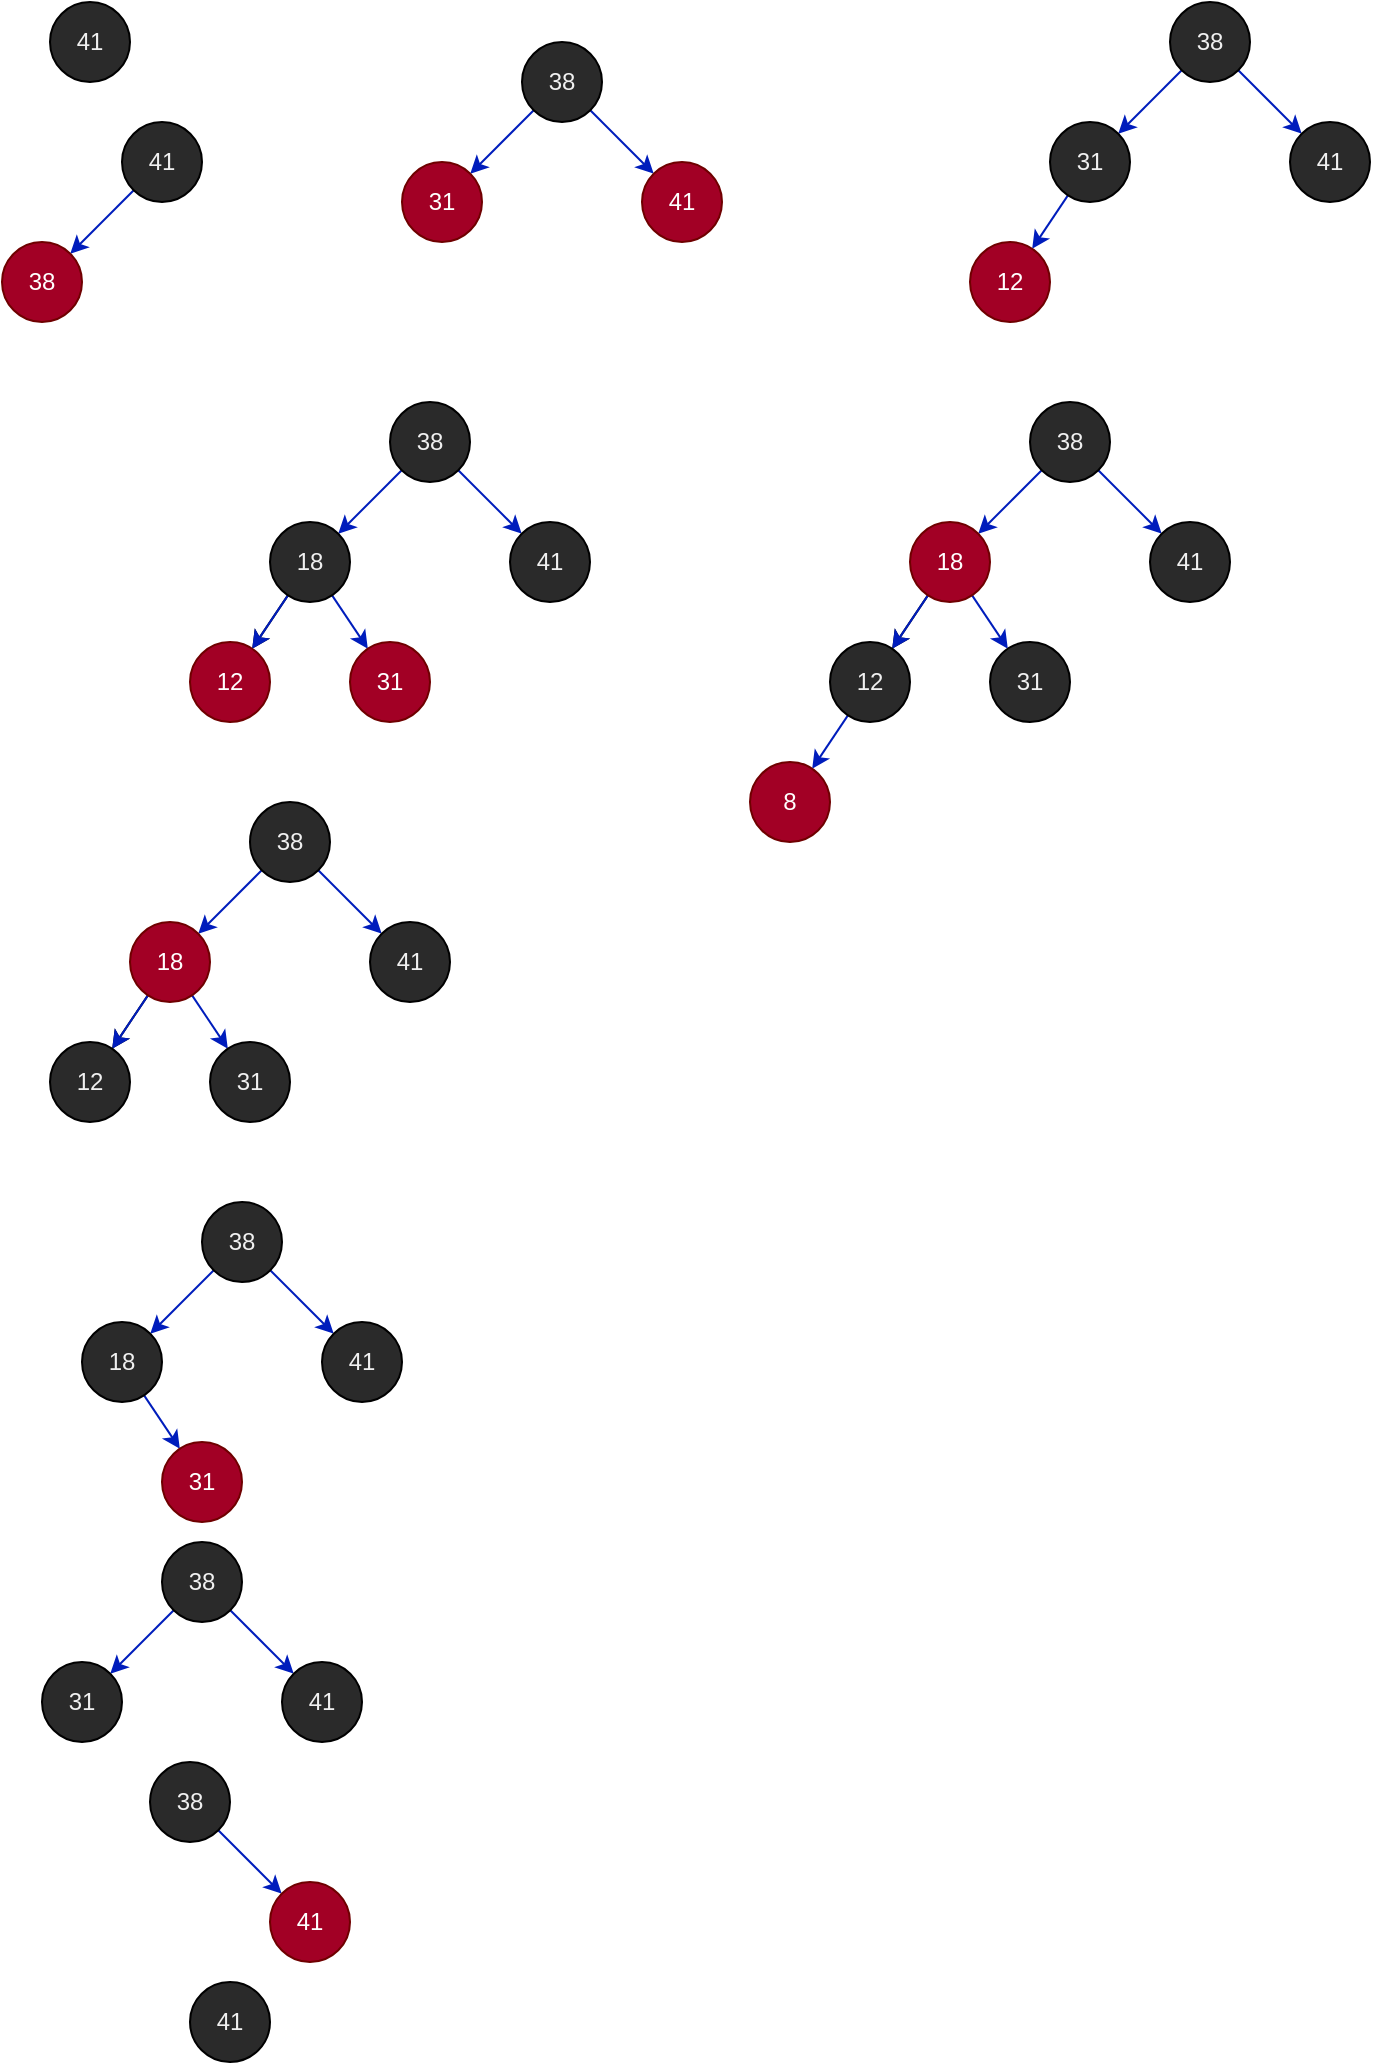 <mxfile>
    <diagram id="Y1CyjDUYdALjf96n-0KP" name="Página-1">
        <mxGraphModel dx="1416" dy="1129" grid="1" gridSize="10" guides="1" tooltips="1" connect="1" arrows="1" fold="1" page="1" pageScale="1" pageWidth="827" pageHeight="1169" background="#ffffff" math="0" shadow="0">
            <root>
                <mxCell id="0"/>
                <mxCell id="1" parent="0"/>
                <mxCell id="4" value="" style="edgeStyle=none;html=1;fillColor=#0050ef;strokeColor=#001DBC;" parent="1" source="2" target="3" edge="1">
                    <mxGeometry relative="1" as="geometry"/>
                </mxCell>
                <mxCell id="2" value="41" style="ellipse;whiteSpace=wrap;html=1;aspect=fixed;fillColor=#2A2A2A;shadow=0;fontColor=#F0F0F0;" parent="1" vertex="1">
                    <mxGeometry x="120" y="100" width="40" height="40" as="geometry"/>
                </mxCell>
                <mxCell id="3" value="38&lt;br&gt;" style="ellipse;whiteSpace=wrap;html=1;aspect=fixed;fillColor=#a20025;fontColor=#ffffff;strokeColor=#6F0000;" parent="1" vertex="1">
                    <mxGeometry x="60" y="160" width="40" height="40" as="geometry"/>
                </mxCell>
                <mxCell id="5" value="41" style="ellipse;whiteSpace=wrap;html=1;aspect=fixed;fillColor=#2A2A2A;shadow=0;fontColor=#F0F0F0;" parent="1" vertex="1">
                    <mxGeometry x="84" y="40" width="40" height="40" as="geometry"/>
                </mxCell>
                <mxCell id="6" value="" style="edgeStyle=none;html=1;fillColor=#0050ef;strokeColor=#001DBC;" parent="1" source="7" target="8" edge="1">
                    <mxGeometry relative="1" as="geometry"/>
                </mxCell>
                <mxCell id="10" value="" style="edgeStyle=none;html=1;fillColor=#0050ef;strokeColor=#001DBC;" parent="1" source="7" target="9" edge="1">
                    <mxGeometry relative="1" as="geometry"/>
                </mxCell>
                <mxCell id="7" value="38" style="ellipse;whiteSpace=wrap;html=1;aspect=fixed;fillColor=#2A2A2A;shadow=0;fontColor=#F0F0F0;" parent="1" vertex="1">
                    <mxGeometry x="320" y="60" width="40" height="40" as="geometry"/>
                </mxCell>
                <mxCell id="8" value="31" style="ellipse;whiteSpace=wrap;html=1;aspect=fixed;fillColor=#a20025;fontColor=#ffffff;strokeColor=#6F0000;" parent="1" vertex="1">
                    <mxGeometry x="260" y="120" width="40" height="40" as="geometry"/>
                </mxCell>
                <mxCell id="9" value="41" style="ellipse;whiteSpace=wrap;html=1;aspect=fixed;fillColor=#a20025;fontColor=#ffffff;strokeColor=#6F0000;" parent="1" vertex="1">
                    <mxGeometry x="380" y="120" width="40" height="40" as="geometry"/>
                </mxCell>
                <mxCell id="11" value="" style="edgeStyle=none;html=1;fillColor=#0050ef;strokeColor=#001DBC;" parent="1" source="13" target="14" edge="1">
                    <mxGeometry relative="1" as="geometry"/>
                </mxCell>
                <mxCell id="12" value="" style="edgeStyle=none;html=1;fillColor=#0050ef;strokeColor=#001DBC;" parent="1" source="13" target="15" edge="1">
                    <mxGeometry relative="1" as="geometry"/>
                </mxCell>
                <mxCell id="13" value="38" style="ellipse;whiteSpace=wrap;html=1;aspect=fixed;fillColor=#2A2A2A;shadow=0;fontColor=#F0F0F0;" parent="1" vertex="1">
                    <mxGeometry x="644" y="40" width="40" height="40" as="geometry"/>
                </mxCell>
                <mxCell id="17" value="" style="edgeStyle=none;html=1;fillColor=#0050ef;strokeColor=#001DBC;" parent="1" source="14" target="16" edge="1">
                    <mxGeometry relative="1" as="geometry"/>
                </mxCell>
                <mxCell id="14" value="31" style="ellipse;whiteSpace=wrap;html=1;aspect=fixed;fillColor=#2A2A2A;shadow=0;fontColor=#F0F0F0;" parent="1" vertex="1">
                    <mxGeometry x="584" y="100" width="40" height="40" as="geometry"/>
                </mxCell>
                <mxCell id="15" value="41" style="ellipse;whiteSpace=wrap;html=1;aspect=fixed;fillColor=#2A2A2A;shadow=0;fontColor=#F0F0F0;" parent="1" vertex="1">
                    <mxGeometry x="704" y="100" width="40" height="40" as="geometry"/>
                </mxCell>
                <mxCell id="16" value="12" style="ellipse;whiteSpace=wrap;html=1;aspect=fixed;fillColor=#a20025;fontColor=#ffffff;strokeColor=#6F0000;" parent="1" vertex="1">
                    <mxGeometry x="544" y="160" width="40" height="40" as="geometry"/>
                </mxCell>
                <mxCell id="18" value="" style="edgeStyle=none;html=1;fillColor=#0050ef;strokeColor=#001DBC;" parent="1" source="20" target="22" edge="1">
                    <mxGeometry relative="1" as="geometry"/>
                </mxCell>
                <mxCell id="19" value="" style="edgeStyle=none;html=1;fillColor=#0050ef;strokeColor=#001DBC;" parent="1" source="20" target="23" edge="1">
                    <mxGeometry relative="1" as="geometry"/>
                </mxCell>
                <mxCell id="20" value="38" style="ellipse;whiteSpace=wrap;html=1;aspect=fixed;fillColor=#2A2A2A;shadow=0;fontColor=#F0F0F0;" parent="1" vertex="1">
                    <mxGeometry x="254" y="240" width="40" height="40" as="geometry"/>
                </mxCell>
                <mxCell id="21" value="" style="edgeStyle=none;html=1;" parent="1" source="22" target="24" edge="1">
                    <mxGeometry relative="1" as="geometry"/>
                </mxCell>
                <mxCell id="25" value="" style="edgeStyle=none;html=1;fillColor=#0050ef;strokeColor=#001DBC;" parent="1" source="22" target="24" edge="1">
                    <mxGeometry relative="1" as="geometry"/>
                </mxCell>
                <mxCell id="27" value="" style="edgeStyle=none;html=1;fillColor=#0050ef;strokeColor=#001DBC;" parent="1" source="22" target="26" edge="1">
                    <mxGeometry relative="1" as="geometry"/>
                </mxCell>
                <mxCell id="22" value="18" style="ellipse;whiteSpace=wrap;html=1;aspect=fixed;fillColor=#2A2A2A;shadow=0;fontColor=#F0F0F0;" parent="1" vertex="1">
                    <mxGeometry x="194" y="300" width="40" height="40" as="geometry"/>
                </mxCell>
                <mxCell id="23" value="41" style="ellipse;whiteSpace=wrap;html=1;aspect=fixed;fillColor=#2A2A2A;shadow=0;fontColor=#F0F0F0;" parent="1" vertex="1">
                    <mxGeometry x="314" y="300" width="40" height="40" as="geometry"/>
                </mxCell>
                <mxCell id="24" value="12" style="ellipse;whiteSpace=wrap;html=1;aspect=fixed;fillColor=#a20025;fontColor=#ffffff;strokeColor=#6F0000;" parent="1" vertex="1">
                    <mxGeometry x="154" y="360" width="40" height="40" as="geometry"/>
                </mxCell>
                <mxCell id="26" value="31" style="ellipse;whiteSpace=wrap;html=1;aspect=fixed;fillColor=#a20025;fontColor=#ffffff;strokeColor=#6F0000;" parent="1" vertex="1">
                    <mxGeometry x="234" y="360" width="40" height="40" as="geometry"/>
                </mxCell>
                <mxCell id="28" value="" style="edgeStyle=none;html=1;fillColor=#0050ef;strokeColor=#001DBC;" parent="1" source="30" target="34" edge="1">
                    <mxGeometry relative="1" as="geometry"/>
                </mxCell>
                <mxCell id="29" value="" style="edgeStyle=none;html=1;fillColor=#0050ef;strokeColor=#001DBC;" parent="1" source="30" target="35" edge="1">
                    <mxGeometry relative="1" as="geometry"/>
                </mxCell>
                <mxCell id="30" value="38" style="ellipse;whiteSpace=wrap;html=1;aspect=fixed;fillColor=#2A2A2A;shadow=0;fontColor=#F0F0F0;" parent="1" vertex="1">
                    <mxGeometry x="574" y="240" width="40" height="40" as="geometry"/>
                </mxCell>
                <mxCell id="31" value="" style="edgeStyle=none;html=1;" parent="1" source="34" target="36" edge="1">
                    <mxGeometry relative="1" as="geometry"/>
                </mxCell>
                <mxCell id="32" value="" style="edgeStyle=none;html=1;fillColor=#0050ef;strokeColor=#001DBC;" parent="1" source="34" target="36" edge="1">
                    <mxGeometry relative="1" as="geometry"/>
                </mxCell>
                <mxCell id="33" value="" style="edgeStyle=none;html=1;fillColor=#0050ef;strokeColor=#001DBC;" parent="1" source="34" target="37" edge="1">
                    <mxGeometry relative="1" as="geometry"/>
                </mxCell>
                <mxCell id="34" value="18" style="ellipse;whiteSpace=wrap;html=1;aspect=fixed;fillColor=#a20025;fontColor=#ffffff;strokeColor=#6F0000;" parent="1" vertex="1">
                    <mxGeometry x="514" y="300" width="40" height="40" as="geometry"/>
                </mxCell>
                <mxCell id="35" value="41" style="ellipse;whiteSpace=wrap;html=1;aspect=fixed;fillColor=#2A2A2A;shadow=0;fontColor=#F0F0F0;" parent="1" vertex="1">
                    <mxGeometry x="634" y="300" width="40" height="40" as="geometry"/>
                </mxCell>
                <mxCell id="39" value="" style="edgeStyle=none;html=1;fillColor=#0050ef;strokeColor=#001DBC;" parent="1" source="36" target="38" edge="1">
                    <mxGeometry relative="1" as="geometry"/>
                </mxCell>
                <mxCell id="36" value="12" style="ellipse;whiteSpace=wrap;html=1;aspect=fixed;fillColor=#2A2A2A;shadow=0;fontColor=#F0F0F0;" parent="1" vertex="1">
                    <mxGeometry x="474" y="360" width="40" height="40" as="geometry"/>
                </mxCell>
                <mxCell id="37" value="31" style="ellipse;whiteSpace=wrap;html=1;aspect=fixed;fillColor=#2A2A2A;shadow=0;fontColor=#F0F0F0;" parent="1" vertex="1">
                    <mxGeometry x="554" y="360" width="40" height="40" as="geometry"/>
                </mxCell>
                <mxCell id="38" value="8" style="ellipse;whiteSpace=wrap;html=1;aspect=fixed;fillColor=#a20025;fontColor=#ffffff;strokeColor=#6F0000;" parent="1" vertex="1">
                    <mxGeometry x="434" y="420" width="40" height="40" as="geometry"/>
                </mxCell>
                <mxCell id="45" value="" style="edgeStyle=none;html=1;fillColor=#0050ef;strokeColor=#001DBC;" parent="1" source="47" target="51" edge="1">
                    <mxGeometry relative="1" as="geometry"/>
                </mxCell>
                <mxCell id="46" value="" style="edgeStyle=none;html=1;fillColor=#0050ef;strokeColor=#001DBC;" parent="1" source="47" target="52" edge="1">
                    <mxGeometry relative="1" as="geometry"/>
                </mxCell>
                <mxCell id="47" value="38" style="ellipse;whiteSpace=wrap;html=1;aspect=fixed;fillColor=#2A2A2A;shadow=0;fontColor=#F0F0F0;" parent="1" vertex="1">
                    <mxGeometry x="184" y="440" width="40" height="40" as="geometry"/>
                </mxCell>
                <mxCell id="48" value="" style="edgeStyle=none;html=1;" parent="1" source="51" target="54" edge="1">
                    <mxGeometry relative="1" as="geometry"/>
                </mxCell>
                <mxCell id="49" value="" style="edgeStyle=none;html=1;fillColor=#0050ef;strokeColor=#001DBC;" parent="1" source="51" target="54" edge="1">
                    <mxGeometry relative="1" as="geometry"/>
                </mxCell>
                <mxCell id="50" value="" style="edgeStyle=none;html=1;fillColor=#0050ef;strokeColor=#001DBC;" parent="1" source="51" target="55" edge="1">
                    <mxGeometry relative="1" as="geometry"/>
                </mxCell>
                <mxCell id="51" value="18" style="ellipse;whiteSpace=wrap;html=1;aspect=fixed;fillColor=#a20025;fontColor=#ffffff;strokeColor=#6F0000;" parent="1" vertex="1">
                    <mxGeometry x="124" y="500" width="40" height="40" as="geometry"/>
                </mxCell>
                <mxCell id="52" value="41" style="ellipse;whiteSpace=wrap;html=1;aspect=fixed;fillColor=#2A2A2A;shadow=0;fontColor=#F0F0F0;" parent="1" vertex="1">
                    <mxGeometry x="244" y="500" width="40" height="40" as="geometry"/>
                </mxCell>
                <mxCell id="54" value="12" style="ellipse;whiteSpace=wrap;html=1;aspect=fixed;fillColor=#2A2A2A;shadow=0;fontColor=#F0F0F0;" parent="1" vertex="1">
                    <mxGeometry x="84" y="560" width="40" height="40" as="geometry"/>
                </mxCell>
                <mxCell id="55" value="31" style="ellipse;whiteSpace=wrap;html=1;aspect=fixed;fillColor=#2A2A2A;shadow=0;fontColor=#F0F0F0;" parent="1" vertex="1">
                    <mxGeometry x="164" y="560" width="40" height="40" as="geometry"/>
                </mxCell>
                <mxCell id="57" value="" style="edgeStyle=none;html=1;fillColor=#0050ef;strokeColor=#001DBC;" parent="1" source="59" target="63" edge="1">
                    <mxGeometry relative="1" as="geometry"/>
                </mxCell>
                <mxCell id="58" value="" style="edgeStyle=none;html=1;fillColor=#0050ef;strokeColor=#001DBC;" parent="1" source="59" target="64" edge="1">
                    <mxGeometry relative="1" as="geometry"/>
                </mxCell>
                <mxCell id="59" value="38" style="ellipse;whiteSpace=wrap;html=1;aspect=fixed;fillColor=#2A2A2A;shadow=0;fontColor=#F0F0F0;" parent="1" vertex="1">
                    <mxGeometry x="160" y="640" width="40" height="40" as="geometry"/>
                </mxCell>
                <mxCell id="62" value="" style="edgeStyle=none;html=1;fillColor=#0050ef;strokeColor=#001DBC;" parent="1" source="63" target="66" edge="1">
                    <mxGeometry relative="1" as="geometry"/>
                </mxCell>
                <mxCell id="63" value="18" style="ellipse;whiteSpace=wrap;html=1;aspect=fixed;fillColor=#2A2A2A;fontColor=#F0F0F0;" parent="1" vertex="1">
                    <mxGeometry x="100" y="700" width="40" height="40" as="geometry"/>
                </mxCell>
                <mxCell id="64" value="41" style="ellipse;whiteSpace=wrap;html=1;aspect=fixed;fillColor=#2A2A2A;shadow=0;fontColor=#F0F0F0;" parent="1" vertex="1">
                    <mxGeometry x="220" y="700" width="40" height="40" as="geometry"/>
                </mxCell>
                <mxCell id="66" value="31" style="ellipse;whiteSpace=wrap;html=1;aspect=fixed;fillColor=#a20025;shadow=0;fontColor=#ffffff;strokeColor=#6F0000;" parent="1" vertex="1">
                    <mxGeometry x="140" y="760" width="40" height="40" as="geometry"/>
                </mxCell>
                <mxCell id="67" value="" style="edgeStyle=none;html=1;fillColor=#0050ef;strokeColor=#001DBC;" parent="1" source="69" target="72" edge="1">
                    <mxGeometry relative="1" as="geometry"/>
                </mxCell>
                <mxCell id="68" value="" style="edgeStyle=none;html=1;fillColor=#0050ef;strokeColor=#001DBC;" parent="1" source="69" target="73" edge="1">
                    <mxGeometry relative="1" as="geometry"/>
                </mxCell>
                <mxCell id="69" value="38" style="ellipse;whiteSpace=wrap;html=1;aspect=fixed;fillColor=#2A2A2A;shadow=0;fontColor=#F0F0F0;" parent="1" vertex="1">
                    <mxGeometry x="140.0" y="810" width="40" height="40" as="geometry"/>
                </mxCell>
                <mxCell id="72" value="31" style="ellipse;whiteSpace=wrap;html=1;aspect=fixed;fillColor=#2A2A2A;fontColor=#F0F0F0;" parent="1" vertex="1">
                    <mxGeometry x="80.0" y="870" width="40" height="40" as="geometry"/>
                </mxCell>
                <mxCell id="73" value="41" style="ellipse;whiteSpace=wrap;html=1;aspect=fixed;fillColor=#2A2A2A;shadow=0;fontColor=#F0F0F0;" parent="1" vertex="1">
                    <mxGeometry x="200.0" y="870" width="40" height="40" as="geometry"/>
                </mxCell>
                <mxCell id="76" value="" style="edgeStyle=none;html=1;fillColor=#0050ef;strokeColor=#001DBC;" parent="1" source="77" target="79" edge="1">
                    <mxGeometry relative="1" as="geometry"/>
                </mxCell>
                <mxCell id="77" value="38" style="ellipse;whiteSpace=wrap;html=1;aspect=fixed;fillColor=#2A2A2A;shadow=0;fontColor=#F0F0F0;" parent="1" vertex="1">
                    <mxGeometry x="134.0" y="920" width="40" height="40" as="geometry"/>
                </mxCell>
                <mxCell id="79" value="41" style="ellipse;whiteSpace=wrap;html=1;aspect=fixed;fillColor=#a20025;shadow=0;fontColor=#ffffff;strokeColor=#6F0000;" parent="1" vertex="1">
                    <mxGeometry x="194.0" y="980" width="40" height="40" as="geometry"/>
                </mxCell>
                <mxCell id="80" value="41" style="ellipse;whiteSpace=wrap;html=1;aspect=fixed;shadow=0;fillColor=#2A2A2A;fontColor=#F0F0F0;" parent="1" vertex="1">
                    <mxGeometry x="154.0" y="1030" width="40" height="40" as="geometry"/>
                </mxCell>
            </root>
        </mxGraphModel>
    </diagram>
</mxfile>